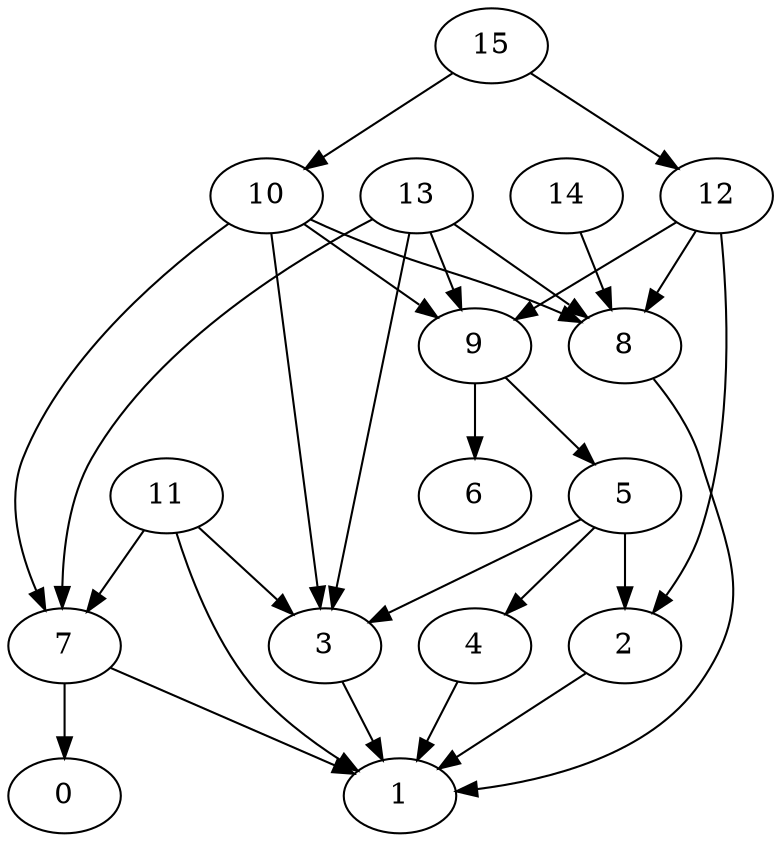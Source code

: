 digraph "Random_Nodes_16_Density_1.75_CCR_1.01_WeightType_Random" {
	graph ["Duplicate states"=0,
		GraphType=Random,
		"Max states in OPEN"=0,
		Modes="120000ms; topo-ordered tasks, ; Pruning: task equivalence, fixed order ready list, ; F-value: ; Optimisation: best schedule length (\
SL) optimisation on equal, ",
		NumberOfTasks=16,
		"Pruned using list schedule length"=12819,
		"States removed from OPEN"=0,
		TargetSystem="Homogeneous-2",
		"Time to schedule (ms)"=460,
		"Total idle time"=5,
		"Total schedule length"=83,
		"Total sequential time"=161,
		"Total states created"=35524
	];
	15	["Finish time"=14,
		Processor=0,
		"Start time"=0,
		Weight=14];
	10	["Finish time"=27,
		Processor=1,
		"Start time"=16,
		Weight=11];
	15 -> 10	[Weight=2];
	12	["Finish time"=19,
		Processor=0,
		"Start time"=14,
		Weight=5];
	15 -> 12	[Weight=5];
	13	["Finish time"=11,
		Processor=1,
		"Start time"=0,
		Weight=11];
	9	["Finish time"=33,
		Processor=1,
		"Start time"=27,
		Weight=6];
	13 -> 9	[Weight=10];
	7	["Finish time"=54,
		Processor=0,
		"Start time"=51,
		Weight=3];
	13 -> 7	[Weight=10];
	8	["Finish time"=51,
		Processor=0,
		"Start time"=43,
		Weight=8];
	13 -> 8	[Weight=6];
	3	["Finish time"=62,
		Processor=1,
		"Start time"=57,
		Weight=5];
	13 -> 3	[Weight=4];
	10 -> 9	[Weight=9];
	10 -> 7	[Weight=7];
	10 -> 8	[Weight=3];
	10 -> 3	[Weight=4];
	12 -> 9	[Weight=7];
	2	["Finish time"=68,
		Processor=0,
		"Start time"=54,
		Weight=14];
	12 -> 2	[Weight=5];
	12 -> 8	[Weight=6];
	5	["Finish time"=48,
		Processor=1,
		"Start time"=33,
		Weight=15];
	9 -> 5	[Weight=3];
	6	["Finish time"=83,
		Processor=1,
		"Start time"=68,
		Weight=15];
	9 -> 6	[Weight=10];
	5 -> 2	[Weight=2];
	4	["Finish time"=57,
		Processor=1,
		"Start time"=48,
		Weight=9];
	5 -> 4	[Weight=8];
	5 -> 3	[Weight=9];
	11	["Finish time"=43,
		Processor=0,
		"Start time"=31,
		Weight=12];
	11 -> 7	[Weight=3];
	11 -> 3	[Weight=8];
	1	["Finish time"=83,
		Processor=0,
		"Start time"=68,
		Weight=15];
	11 -> 1	[Weight=7];
	14	["Finish time"=31,
		Processor=0,
		"Start time"=19,
		Weight=12];
	14 -> 8	[Weight=3];
	2 -> 1	[Weight=4];
	4 -> 1	[Weight=5];
	7 -> 1	[Weight=9];
	0	["Finish time"=68,
		Processor=1,
		"Start time"=62,
		Weight=6];
	7 -> 0	[Weight=5];
	8 -> 1	[Weight=3];
	3 -> 1	[Weight=5];
}
